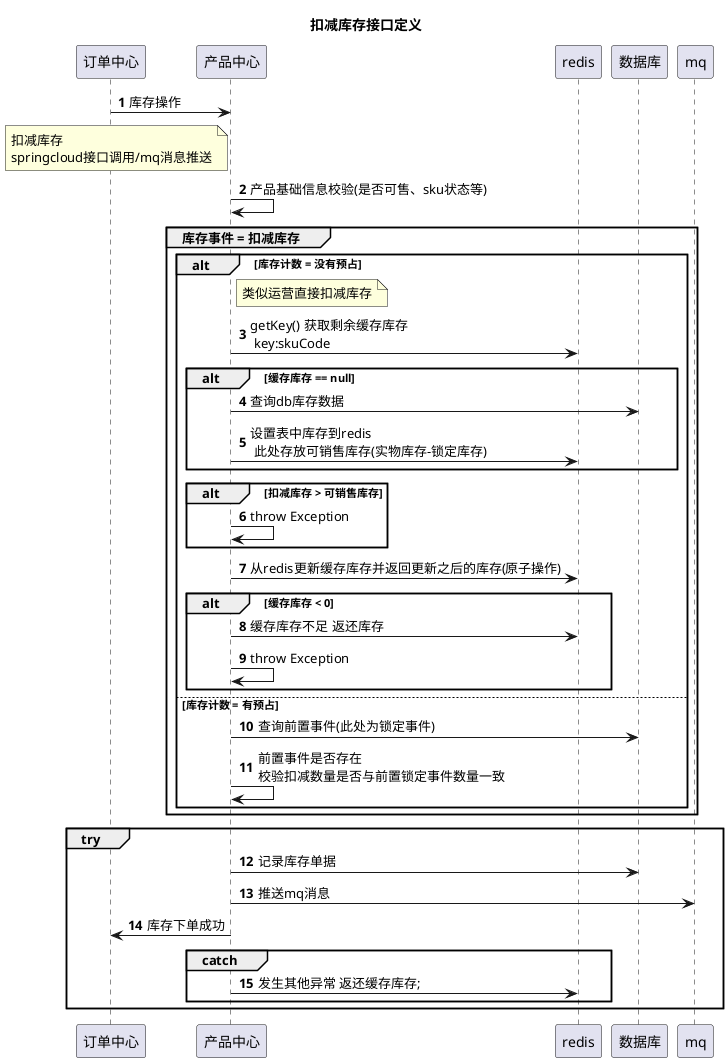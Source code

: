 @startuml
title 扣减库存接口定义

autonumber
participant "订单中心" as vc
participant "产品中心" as cpm
participant "redis" as redis
participant "数据库" as db

vc -> cpm: 库存操作
note left of cpm:扣减库存 \nspringcloud接口调用/mq消息推送


cpm -> cpm: 产品基础信息校验(是否可售、sku状态等)
group  库存事件 = 扣减库存
    alt 库存计数 = 没有预占
        note right of cpm:类似运营直接扣减库存
        cpm -> redis: getKey() 获取剩余缓存库存\n key:skuCode
            alt 缓存库存 == null
            cpm -> db :查询db库存数据
            cpm -> redis:  设置表中库存到redis \n 此处存放可销售库存(实物库存-锁定库存)
            end
            alt 扣减库存 > 可销售库存
                cpm -> cpm : throw Exception
            end
            cpm -> redis: 从redis更新缓存库存并返回更新之后的库存(原子操作)
            alt 缓存库存 < 0
            cpm -> redis: 缓存库存不足 返还库存
            cpm->cpm :throw Exception
            end
    else 库存计数 = 有预占
        cpm -> db : 查询前置事件(此处为锁定事件)
        cpm -> cpm : 前置事件是否存在\n校验扣减数量是否与前置锁定事件数量一致
    end


end

'group try
''cpm->cpm:// 尝试加锁\nboolean isLocked = lock.tryLock(500, 1000, TimeUnit.MILLISECONDS);\n//    加锁失败 返还名额 throw ex\n        if (!isLocked) {\n                         cacheManager.atomicGetAndAdd(key, -num);\n                         throw new VcRpcException(CommonResponseCode.LockFailure);\n                     }        \n                     // 更新课程剩余名额\n                     trainDo.setScale(scale);\n                     trainService.updateTrain(trainDo, clientInfo);
'cpm->redis:尝试加锁 \n key:inventory 表主键
'    alt 加锁失败
'        cpm -> redis:返还缓存库存 \n throw Exception
'    else 加锁成功
'        cpm -> db :操作db库存数据、记录库存事件
'        cpm -> vc :库存事件执行成功
'    end
'    group catch
'        cpm -> redis: 发生其他异常 返还缓存库存;
'        cpm -> mq : 推送'扣减库存事件'的补偿mq消息
'    end
'
'    group finally
'        cpm -> redis: 释放锁
'    end
'end

group try
cpm->db :记录库存单据
cpm->mq:推送mq消息
cpm->vc:库存下单成功
    group catch
    cpm -> redis: 发生其他异常 返还缓存库存;

    end
end

@enduml